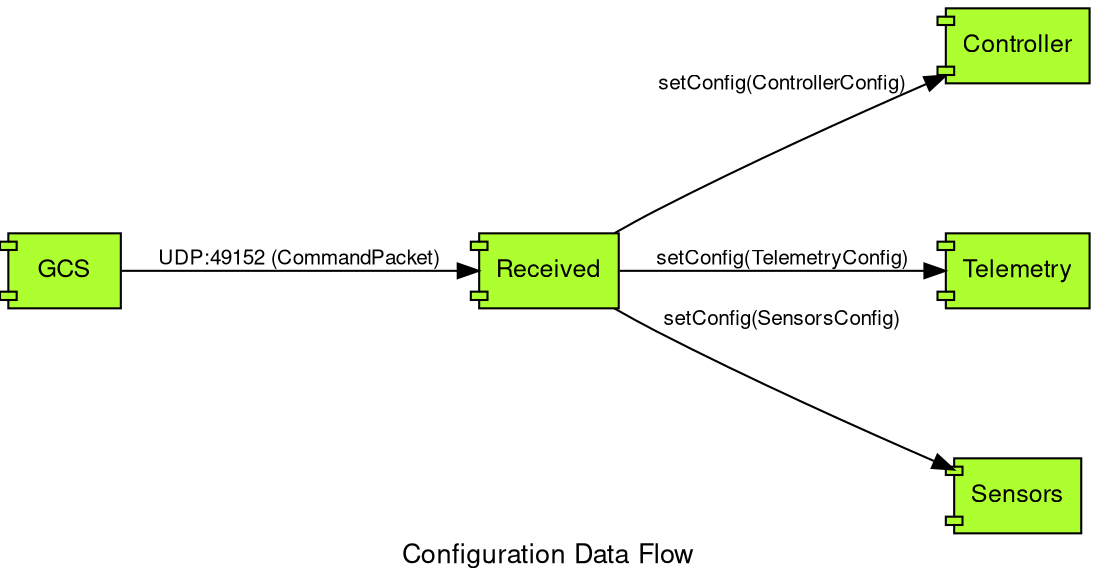 digraph G {
    // Graph attributes
    rankdir=LR;
    nodesep = 1.0;
    fontname = "Nimbus Sans L";
    fontsize = 13;
    label = "Configuration Data Flow";

    // Node attributes
    node [ shape="component", fontname = "Nimbus Sans L", fontsize=12, style=filled, fillcolor=greenyellow ];

    // Edge attributes
    edge [ fontname = "Nimbus Sans L", fontsize=10 ];

    // Graph definition
    GCS -> Received [ label="UDP:49152 (CommandPacket)" ];
    Received -> Controller [ label="setConfig(ControllerConfig)" ];
    Received -> Telemetry [ label="setConfig(TelemetryConfig)" ];
    Received -> Sensors [ label="setConfig(SensorsConfig)" ];
}
